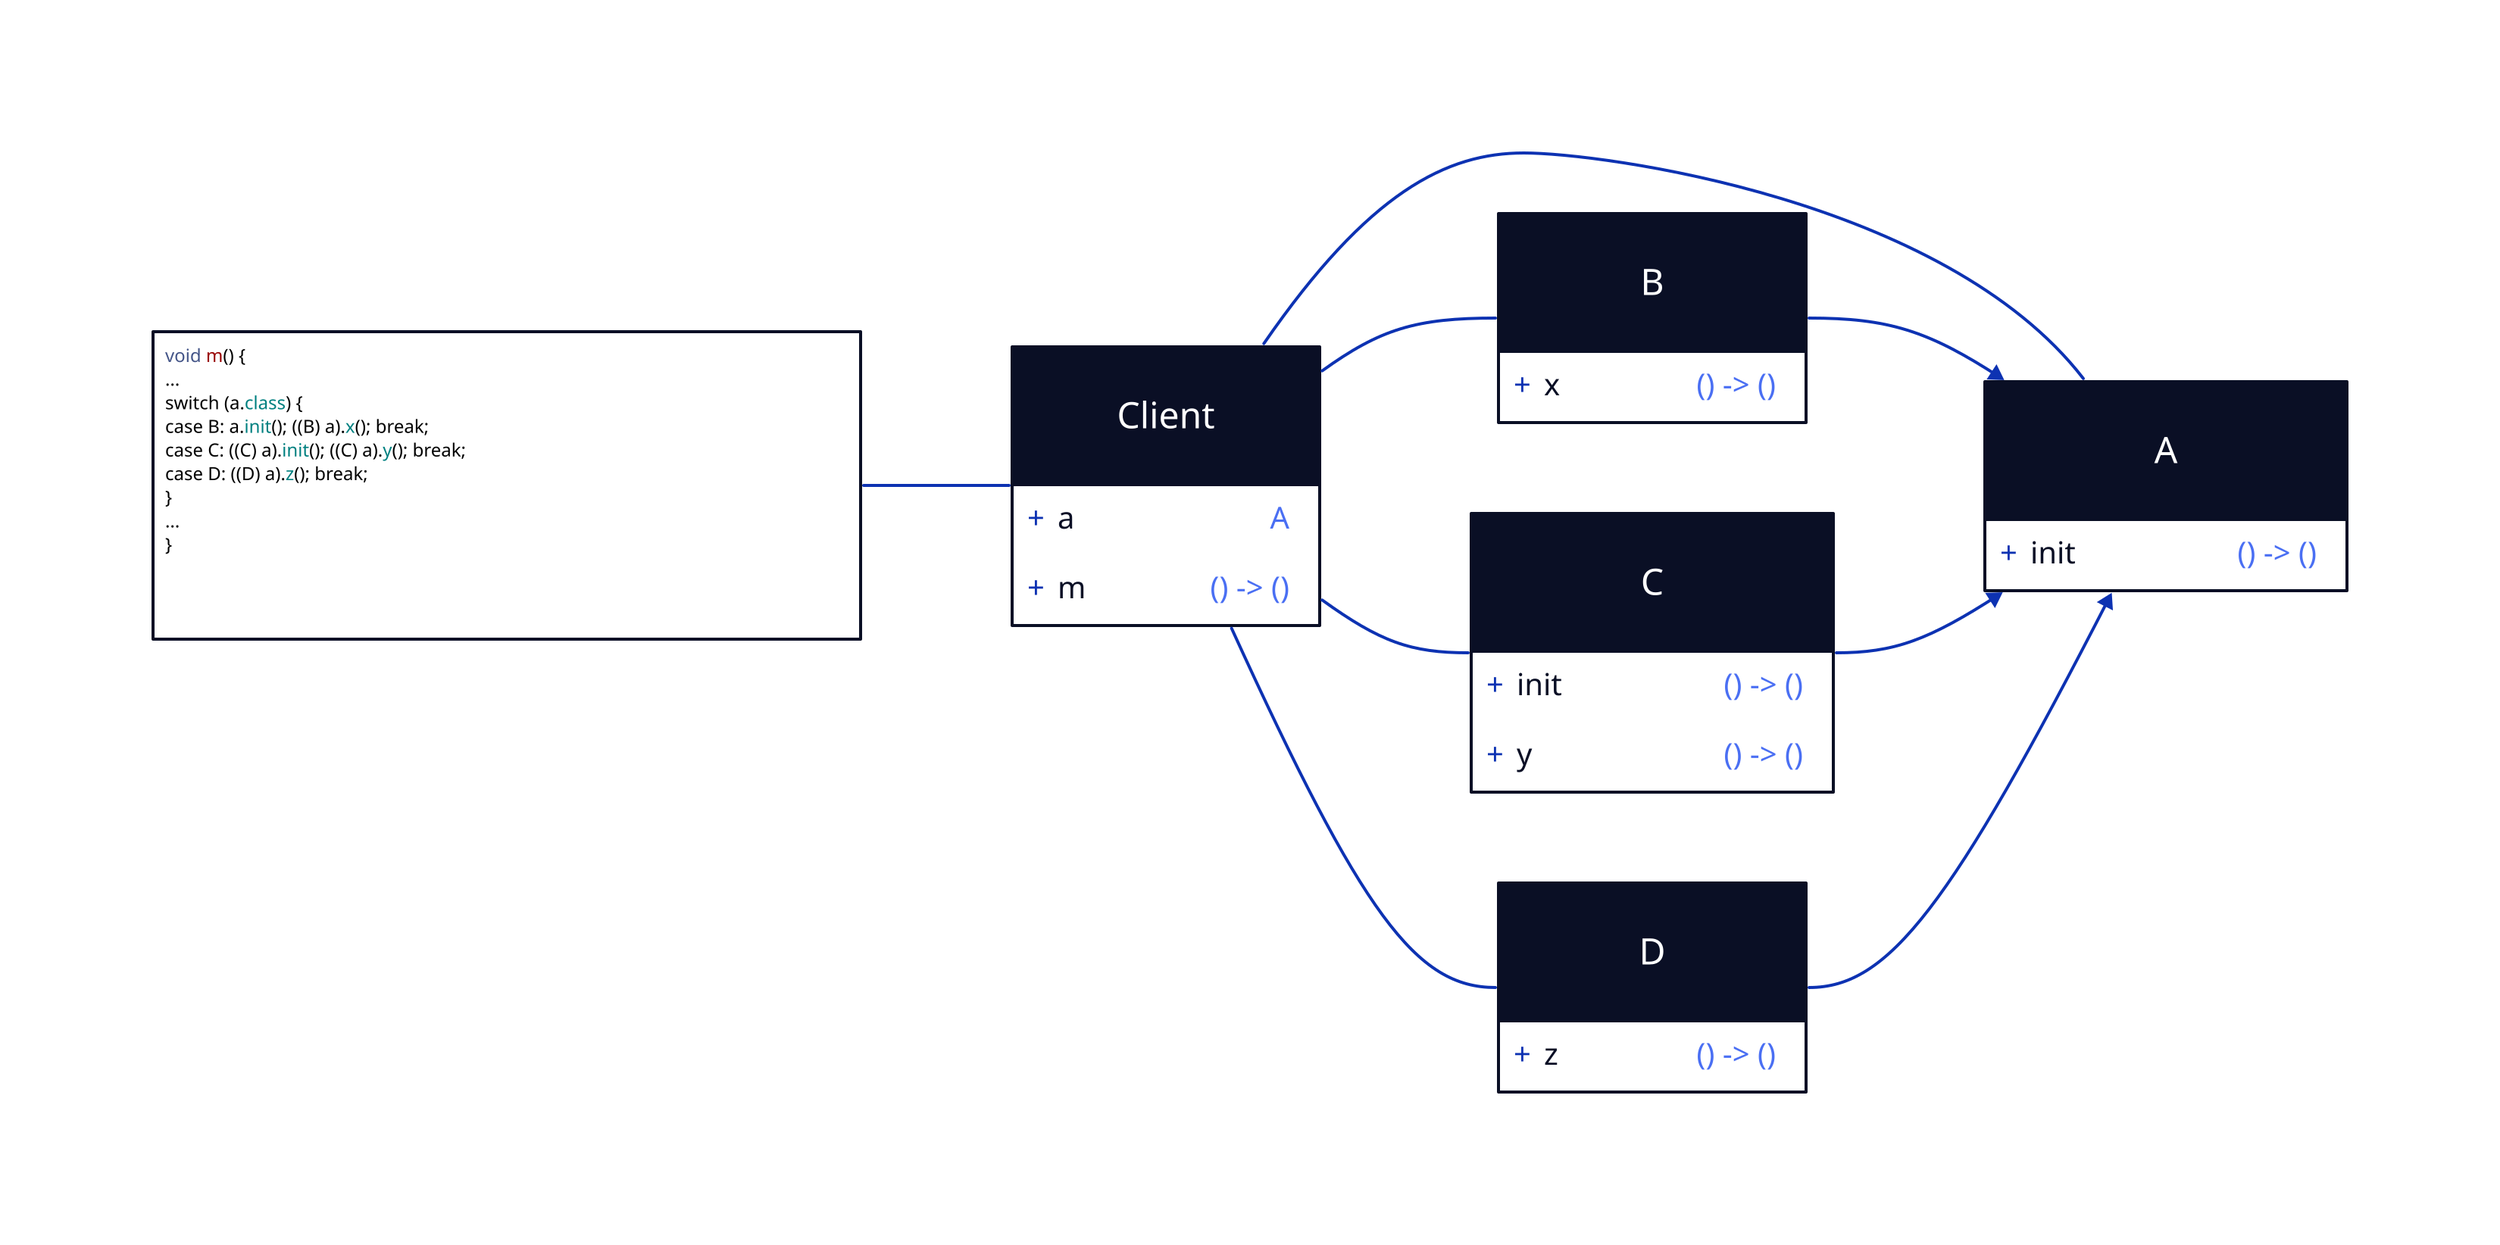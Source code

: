 direction: right

cl: Client {
  shape: class
  a: A
  m: () -> ()
}
a: A {
  shape: class
  init: () -> ()
}
b: B {
  shape: class
  x: () -> ()
}
c: C {
  shape: class
  init: () -> ()
  y: () -> ()
}
d: D {
  shape: class
  z: () -> ()
}

cl -- a
cl -- b
cl -- c
cl -- d
a <- b
a <- c
a <- d

cl_note: |`java
  void m() {
    ...
    switch (a.class) {
      case B: a.init(); ((B) a).x(); break;
      case C: ((C) a).init(); ((C) a).y(); break;
      case D: ((D) a).z(); break;
    }
    ...
  }
`|
cl_note -- cl.m
